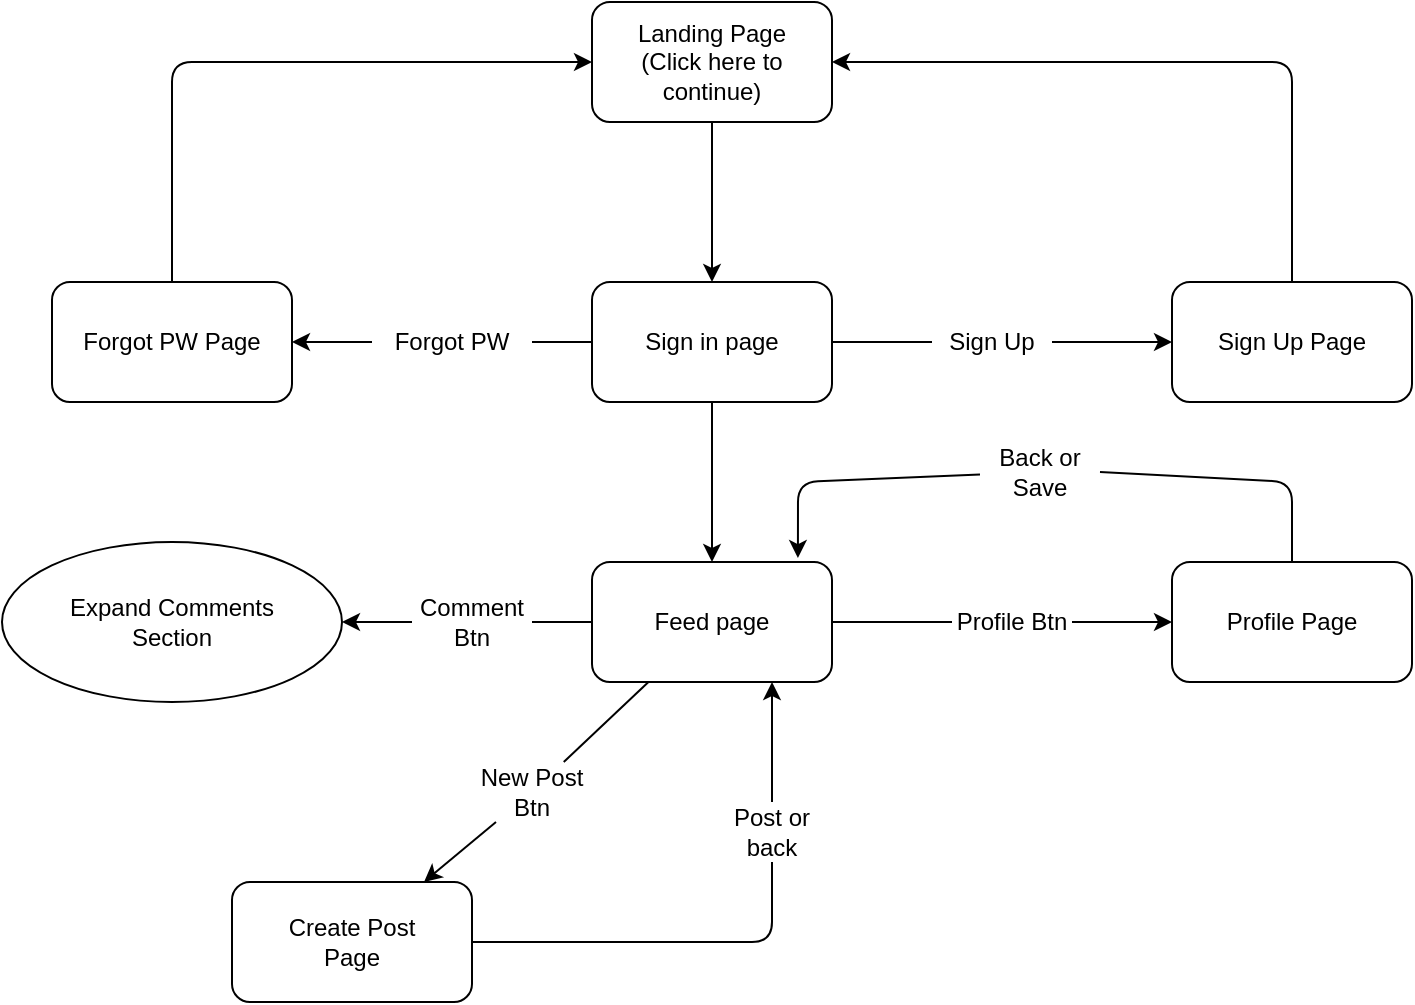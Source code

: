 <mxfile>
    <diagram id="C5RBs43oDa-KdzZeNtuy" name="Page-1">
        <mxGraphModel dx="1820" dy="1139" grid="1" gridSize="10" guides="1" tooltips="1" connect="1" arrows="1" fold="1" page="1" pageScale="1" pageWidth="827" pageHeight="1169" math="0" shadow="0">
            <root>
                <mxCell id="WIyWlLk6GJQsqaUBKTNV-0"/>
                <mxCell id="WIyWlLk6GJQsqaUBKTNV-1" parent="WIyWlLk6GJQsqaUBKTNV-0"/>
                <mxCell id="6" value="" style="edgeStyle=none;html=1;" edge="1" parent="WIyWlLk6GJQsqaUBKTNV-1" source="1" target="5">
                    <mxGeometry relative="1" as="geometry"/>
                </mxCell>
                <mxCell id="1" value="Landing Page&lt;br&gt;(Click here to continue)" style="rounded=1;whiteSpace=wrap;html=1;" vertex="1" parent="WIyWlLk6GJQsqaUBKTNV-1">
                    <mxGeometry x="356" y="260" width="120" height="60" as="geometry"/>
                </mxCell>
                <mxCell id="9" value="" style="edgeStyle=none;html=1;startArrow=none;" edge="1" parent="WIyWlLk6GJQsqaUBKTNV-1" source="18" target="8">
                    <mxGeometry relative="1" as="geometry"/>
                </mxCell>
                <mxCell id="12" value="" style="edgeStyle=none;html=1;startArrow=none;" edge="1" parent="WIyWlLk6GJQsqaUBKTNV-1" source="16" target="11">
                    <mxGeometry relative="1" as="geometry"/>
                </mxCell>
                <mxCell id="15" value="" style="edgeStyle=none;html=1;" edge="1" parent="WIyWlLk6GJQsqaUBKTNV-1" source="5" target="14">
                    <mxGeometry relative="1" as="geometry"/>
                </mxCell>
                <mxCell id="5" value="Sign in page" style="whiteSpace=wrap;html=1;rounded=1;" vertex="1" parent="WIyWlLk6GJQsqaUBKTNV-1">
                    <mxGeometry x="356" y="400" width="120" height="60" as="geometry"/>
                </mxCell>
                <mxCell id="20" style="edgeStyle=none;html=1;entryX=1;entryY=0.5;entryDx=0;entryDy=0;" edge="1" parent="WIyWlLk6GJQsqaUBKTNV-1" source="8" target="1">
                    <mxGeometry relative="1" as="geometry">
                        <Array as="points">
                            <mxPoint x="706" y="290"/>
                        </Array>
                    </mxGeometry>
                </mxCell>
                <mxCell id="8" value="Sign Up Page" style="whiteSpace=wrap;html=1;rounded=1;" vertex="1" parent="WIyWlLk6GJQsqaUBKTNV-1">
                    <mxGeometry x="646" y="400" width="120" height="60" as="geometry"/>
                </mxCell>
                <mxCell id="13" style="edgeStyle=none;html=1;entryX=0;entryY=0.5;entryDx=0;entryDy=0;" edge="1" parent="WIyWlLk6GJQsqaUBKTNV-1" source="11" target="1">
                    <mxGeometry relative="1" as="geometry">
                        <Array as="points">
                            <mxPoint x="146" y="290"/>
                        </Array>
                    </mxGeometry>
                </mxCell>
                <mxCell id="11" value="Forgot PW Page" style="whiteSpace=wrap;html=1;rounded=1;" vertex="1" parent="WIyWlLk6GJQsqaUBKTNV-1">
                    <mxGeometry x="86" y="400" width="120" height="60" as="geometry"/>
                </mxCell>
                <mxCell id="22" value="" style="edgeStyle=none;html=1;startArrow=none;" edge="1" parent="WIyWlLk6GJQsqaUBKTNV-1" source="23" target="21">
                    <mxGeometry relative="1" as="geometry"/>
                </mxCell>
                <mxCell id="26" value="" style="edgeStyle=none;html=1;startArrow=none;" edge="1" parent="WIyWlLk6GJQsqaUBKTNV-1" source="29" target="25">
                    <mxGeometry relative="1" as="geometry"/>
                </mxCell>
                <mxCell id="28" value="" style="edgeStyle=none;html=1;startArrow=none;" edge="1" parent="WIyWlLk6GJQsqaUBKTNV-1" source="32" target="27">
                    <mxGeometry relative="1" as="geometry"/>
                </mxCell>
                <mxCell id="14" value="Feed page" style="whiteSpace=wrap;html=1;rounded=1;" vertex="1" parent="WIyWlLk6GJQsqaUBKTNV-1">
                    <mxGeometry x="356" y="540" width="120" height="60" as="geometry"/>
                </mxCell>
                <mxCell id="17" value="" style="edgeStyle=none;html=1;endArrow=none;" edge="1" parent="WIyWlLk6GJQsqaUBKTNV-1" source="5" target="16">
                    <mxGeometry relative="1" as="geometry">
                        <mxPoint x="356" y="430" as="sourcePoint"/>
                        <mxPoint x="206" y="430" as="targetPoint"/>
                    </mxGeometry>
                </mxCell>
                <mxCell id="16" value="Forgot PW" style="text;html=1;strokeColor=none;fillColor=none;align=center;verticalAlign=middle;whiteSpace=wrap;rounded=0;" vertex="1" parent="WIyWlLk6GJQsqaUBKTNV-1">
                    <mxGeometry x="246" y="415" width="80" height="30" as="geometry"/>
                </mxCell>
                <mxCell id="19" value="" style="edgeStyle=none;html=1;endArrow=none;" edge="1" parent="WIyWlLk6GJQsqaUBKTNV-1" source="5" target="18">
                    <mxGeometry relative="1" as="geometry">
                        <mxPoint x="476" y="430" as="sourcePoint"/>
                        <mxPoint x="646" y="430" as="targetPoint"/>
                    </mxGeometry>
                </mxCell>
                <mxCell id="18" value="Sign Up" style="text;html=1;strokeColor=none;fillColor=none;align=center;verticalAlign=middle;whiteSpace=wrap;rounded=0;" vertex="1" parent="WIyWlLk6GJQsqaUBKTNV-1">
                    <mxGeometry x="526" y="415" width="60" height="30" as="geometry"/>
                </mxCell>
                <mxCell id="21" value="Expand Comments&lt;br&gt;Section" style="ellipse;whiteSpace=wrap;html=1;rounded=1;" vertex="1" parent="WIyWlLk6GJQsqaUBKTNV-1">
                    <mxGeometry x="61" y="530" width="170" height="80" as="geometry"/>
                </mxCell>
                <mxCell id="24" value="" style="edgeStyle=none;html=1;endArrow=none;" edge="1" parent="WIyWlLk6GJQsqaUBKTNV-1" source="14" target="23">
                    <mxGeometry relative="1" as="geometry">
                        <mxPoint x="356" y="570" as="sourcePoint"/>
                        <mxPoint x="231" y="570" as="targetPoint"/>
                    </mxGeometry>
                </mxCell>
                <mxCell id="23" value="Comment Btn" style="text;html=1;strokeColor=none;fillColor=none;align=center;verticalAlign=middle;whiteSpace=wrap;rounded=0;" vertex="1" parent="WIyWlLk6GJQsqaUBKTNV-1">
                    <mxGeometry x="266" y="555" width="60" height="30" as="geometry"/>
                </mxCell>
                <mxCell id="38" style="edgeStyle=none;html=1;entryX=0.858;entryY=-0.033;entryDx=0;entryDy=0;entryPerimeter=0;startArrow=none;" edge="1" parent="WIyWlLk6GJQsqaUBKTNV-1" source="39" target="14">
                    <mxGeometry relative="1" as="geometry">
                        <mxPoint x="420" y="500" as="targetPoint"/>
                        <Array as="points">
                            <mxPoint x="459" y="500"/>
                        </Array>
                    </mxGeometry>
                </mxCell>
                <mxCell id="25" value="Profile Page" style="whiteSpace=wrap;html=1;rounded=1;" vertex="1" parent="WIyWlLk6GJQsqaUBKTNV-1">
                    <mxGeometry x="646" y="540" width="120" height="60" as="geometry"/>
                </mxCell>
                <mxCell id="31" style="edgeStyle=none;html=1;entryX=0.75;entryY=1;entryDx=0;entryDy=0;startArrow=none;" edge="1" parent="WIyWlLk6GJQsqaUBKTNV-1" source="35" target="14">
                    <mxGeometry relative="1" as="geometry">
                        <mxPoint x="406" y="730" as="targetPoint"/>
                        <Array as="points"/>
                    </mxGeometry>
                </mxCell>
                <mxCell id="27" value="Create Post&lt;br&gt;Page" style="whiteSpace=wrap;html=1;rounded=1;" vertex="1" parent="WIyWlLk6GJQsqaUBKTNV-1">
                    <mxGeometry x="176" y="700" width="120" height="60" as="geometry"/>
                </mxCell>
                <mxCell id="30" value="" style="edgeStyle=none;html=1;endArrow=none;" edge="1" parent="WIyWlLk6GJQsqaUBKTNV-1" source="14" target="29">
                    <mxGeometry relative="1" as="geometry">
                        <mxPoint x="476" y="570" as="sourcePoint"/>
                        <mxPoint x="646" y="570" as="targetPoint"/>
                    </mxGeometry>
                </mxCell>
                <mxCell id="29" value="Profile Btn" style="text;html=1;strokeColor=none;fillColor=none;align=center;verticalAlign=middle;whiteSpace=wrap;rounded=0;" vertex="1" parent="WIyWlLk6GJQsqaUBKTNV-1">
                    <mxGeometry x="536" y="555" width="60" height="30" as="geometry"/>
                </mxCell>
                <mxCell id="33" value="" style="edgeStyle=none;html=1;endArrow=none;" edge="1" parent="WIyWlLk6GJQsqaUBKTNV-1" source="14" target="32">
                    <mxGeometry relative="1" as="geometry">
                        <mxPoint x="382.25" y="600" as="sourcePoint"/>
                        <mxPoint x="269.75" y="700" as="targetPoint"/>
                    </mxGeometry>
                </mxCell>
                <mxCell id="32" value="New Post Btn" style="text;html=1;strokeColor=none;fillColor=none;align=center;verticalAlign=middle;whiteSpace=wrap;rounded=0;" vertex="1" parent="WIyWlLk6GJQsqaUBKTNV-1">
                    <mxGeometry x="296" y="640" width="60" height="30" as="geometry"/>
                </mxCell>
                <mxCell id="36" value="" style="edgeStyle=none;html=1;entryX=0.5;entryY=1;entryDx=0;entryDy=0;endArrow=none;" edge="1" parent="WIyWlLk6GJQsqaUBKTNV-1" source="27" target="35">
                    <mxGeometry relative="1" as="geometry">
                        <mxPoint x="446" y="600" as="targetPoint"/>
                        <mxPoint x="296" y="730" as="sourcePoint"/>
                        <Array as="points">
                            <mxPoint x="446" y="730"/>
                        </Array>
                    </mxGeometry>
                </mxCell>
                <mxCell id="35" value="Post or back" style="text;html=1;strokeColor=none;fillColor=none;align=center;verticalAlign=middle;whiteSpace=wrap;rounded=0;" vertex="1" parent="WIyWlLk6GJQsqaUBKTNV-1">
                    <mxGeometry x="416" y="660" width="60" height="30" as="geometry"/>
                </mxCell>
                <mxCell id="40" value="" style="edgeStyle=none;html=1;entryX=1;entryY=0.5;entryDx=0;entryDy=0;endArrow=none;" edge="1" parent="WIyWlLk6GJQsqaUBKTNV-1" source="25" target="39">
                    <mxGeometry relative="1" as="geometry">
                        <mxPoint x="458.96" y="538.02" as="targetPoint"/>
                        <mxPoint x="706" y="540" as="sourcePoint"/>
                        <Array as="points">
                            <mxPoint x="706" y="500"/>
                        </Array>
                    </mxGeometry>
                </mxCell>
                <mxCell id="39" value="Back or Save" style="text;html=1;strokeColor=none;fillColor=none;align=center;verticalAlign=middle;whiteSpace=wrap;rounded=0;" vertex="1" parent="WIyWlLk6GJQsqaUBKTNV-1">
                    <mxGeometry x="550" y="480" width="60" height="30" as="geometry"/>
                </mxCell>
            </root>
        </mxGraphModel>
    </diagram>
</mxfile>